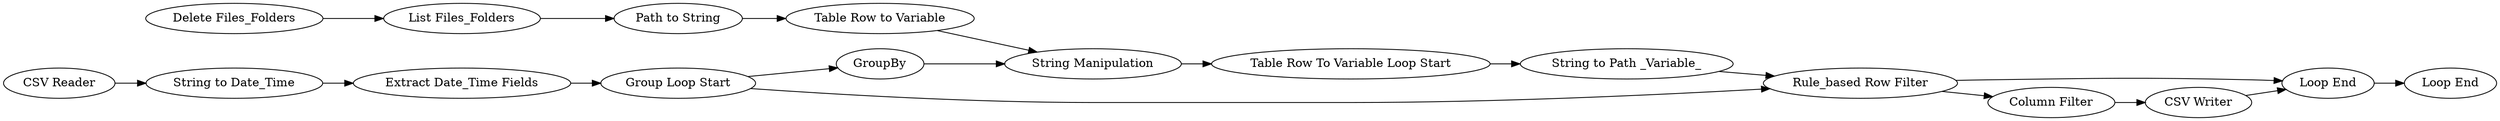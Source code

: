 digraph {
	6 -> 33
	38 -> 39
	33 -> 31
	13 -> 14
	31 -> 32
	32 -> 34
	2 -> 6
	39 -> 40
	33 -> 36
	41 -> 11
	34 -> 35
	35 -> 36
	1 -> 2
	36 -> 39
	36 -> 37
	37 -> 38
	11 -> 13
	14 -> 32
	39 [label="Loop End"]
	13 [label="Path to String"]
	35 [label="String to Path _Variable_"]
	1 [label="CSV Reader"]
	34 [label="Table Row To Variable Loop Start"]
	41 [label="Delete Files_Folders"]
	38 [label="CSV Writer"]
	31 [label=GroupBy]
	36 [label="Rule_based Row Filter"]
	11 [label="List Files_Folders"]
	6 [label="Extract Date_Time Fields"]
	40 [label="Loop End"]
	14 [label="Table Row to Variable"]
	33 [label="Group Loop Start"]
	32 [label="String Manipulation"]
	2 [label="String to Date_Time"]
	37 [label="Column Filter"]
	rankdir=LR
}
